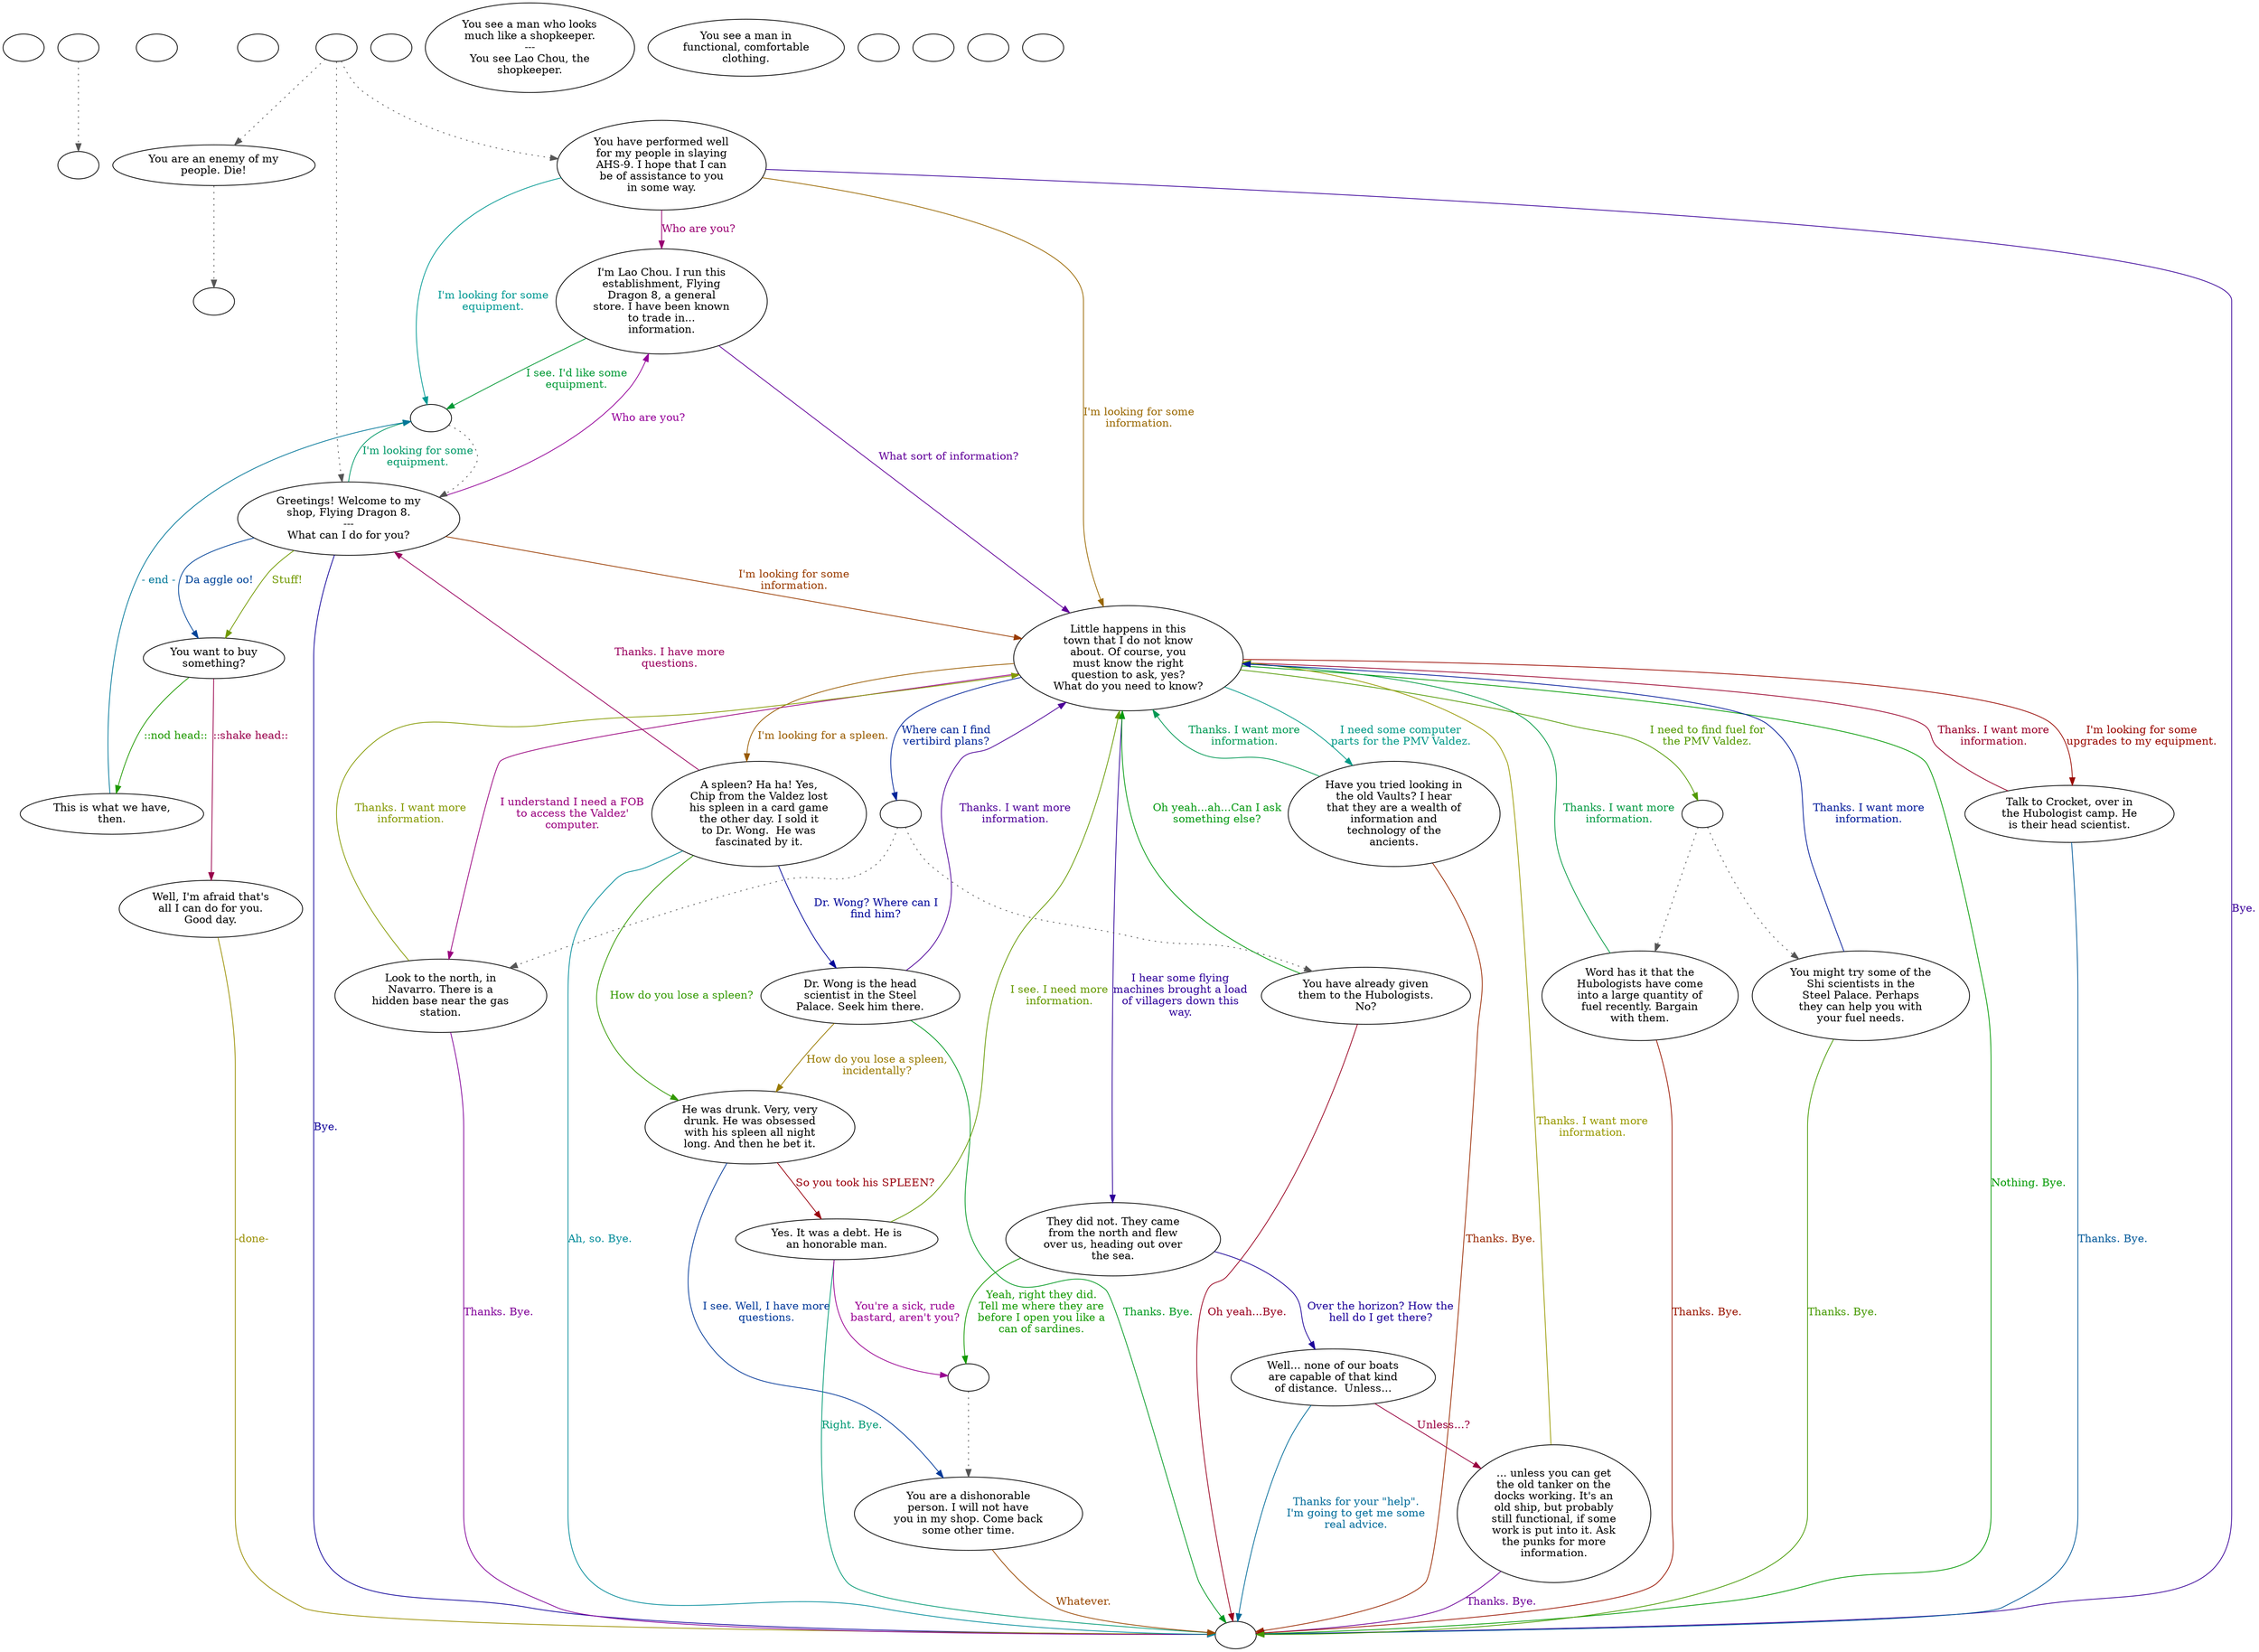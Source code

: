 digraph fclaocho {
  "checkPartyMembersNearDoor" [style=filled       fillcolor="#FFFFFF"       color="#000000"]
  "checkPartyMembersNearDoor" [label=""]
  "old_pickup_p_proc" [style=filled       fillcolor="#FFFFFF"       color="#000000"]
  "old_pickup_p_proc" [label=""]
  "pickup_p_proc" [style=filled       fillcolor="#FFFFFF"       color="#000000"]
  "pickup_p_proc" -> "old_pickup_p_proc" [style=dotted color="#555555"]
  "pickup_p_proc" [label=""]
  "start" [style=filled       fillcolor="#FFFFFF"       color="#000000"]
  "start" [label=""]
  "critter_p_proc" [style=filled       fillcolor="#FFFFFF"       color="#000000"]
  "critter_p_proc" [label=""]
  "talk_p_proc" [style=filled       fillcolor="#FFFFFF"       color="#000000"]
  "talk_p_proc" -> "Node020" [style=dotted color="#555555"]
  "talk_p_proc" -> "Node021" [style=dotted color="#555555"]
  "talk_p_proc" -> "Node001" [style=dotted color="#555555"]
  "talk_p_proc" [label=""]
  "destroy_p_proc" [style=filled       fillcolor="#FFFFFF"       color="#000000"]
  "destroy_p_proc" [label=""]
  "look_at_p_proc" [style=filled       fillcolor="#FFFFFF"       color="#000000"]
  "look_at_p_proc" [label="You see a man who looks\nmuch like a shopkeeper.\n---\nYou see Lao Chou, the\nshopkeeper."]
  "description_p_proc" [style=filled       fillcolor="#FFFFFF"       color="#000000"]
  "description_p_proc" [label="You see a man in\nfunctional, comfortable\nclothing."]
  "use_skill_on_p_proc" [style=filled       fillcolor="#FFFFFF"       color="#000000"]
  "use_skill_on_p_proc" [label=""]
  "damage_p_proc" [style=filled       fillcolor="#FFFFFF"       color="#000000"]
  "damage_p_proc" [label=""]
  "map_enter_p_proc" [style=filled       fillcolor="#FFFFFF"       color="#000000"]
  "map_enter_p_proc" [label=""]
  "timed_event_p_proc" [style=filled       fillcolor="#FFFFFF"       color="#000000"]
  "timed_event_p_proc" [label=""]
  "Node998" [style=filled       fillcolor="#FFFFFF"       color="#000000"]
  "Node998" [label=""]
  "Node999" [style=filled       fillcolor="#FFFFFF"       color="#000000"]
  "Node999" [label=""]
  "Node001" [style=filled       fillcolor="#FFFFFF"       color="#000000"]
  "Node001" [label="Greetings! Welcome to my\nshop, Flying Dragon 8.\n---\nWhat can I do for you?"]
  "Node001" -> "Node002" [label="Da aggle oo!" color="#004499" fontcolor="#004499"]
  "Node001" -> "Node002" [label="Stuff!" color="#719900" fontcolor="#719900"]
  "Node001" -> "Node005" [label="Who are you?" color="#940099" fontcolor="#940099"]
  "Node001" -> "NodeBarter" [label="I'm looking for some\nequipment." color="#009968" fontcolor="#009968"]
  "Node001" -> "Node006" [label="I'm looking for some\ninformation." color="#993B00" fontcolor="#993B00"]
  "Node001" -> "Node999" [label="Bye." color="#0E0099" fontcolor="#0E0099"]
  "Node002" [style=filled       fillcolor="#FFFFFF"       color="#000000"]
  "Node002" [label="You want to buy\nsomething?"]
  "Node002" -> "Node003" [label="::nod head::" color="#1E9900" fontcolor="#1E9900"]
  "Node002" -> "Node004" [label="::shake head::" color="#99004B" fontcolor="#99004B"]
  "Node003" [style=filled       fillcolor="#FFFFFF"       color="#000000"]
  "Node003" [label="This is what we have,\nthen."]
  "Node003" -> "NodeBarter" [label="- end -" color="#007799" fontcolor="#007799"]
  "Node004" [style=filled       fillcolor="#FFFFFF"       color="#000000"]
  "Node004" [label="Well, I'm afraid that's\nall I can do for you.\nGood day."]
  "Node004" -> "Node999" [label="-done-" color="#998E00" fontcolor="#998E00"]
  "Node005" [style=filled       fillcolor="#FFFFFF"       color="#000000"]
  "Node005" [label="I'm Lao Chou. I run this\nestablishment, Flying\nDragon 8, a general\nstore. I have been known\nto trade in...\ninformation."]
  "Node005" -> "Node006" [label="What sort of information?" color="#610099" fontcolor="#610099"]
  "Node005" -> "NodeBarter" [label="I see. I'd like some\nequipment." color="#009935" fontcolor="#009935"]
  "Node006" [style=filled       fillcolor="#FFFFFF"       color="#000000"]
  "Node006" [label="Little happens in this\ntown that I do not know\nabout. Of course, you\nmust know the right\nquestion to ask, yes?\nWhat do you need to know?"]
  "Node006" -> "Node007" [label="I'm looking for some\nupgrades to my equipment." color="#990800" fontcolor="#990800"]
  "Node006" -> "Node822" [label="Where can I find\nvertibird plans?" color="#002599" fontcolor="#002599"]
  "Node006" -> "Node01819" [label="I need to find fuel for\nthe PMV Valdez." color="#519900" fontcolor="#519900"]
  "Node006" -> "Node008" [label="I understand I need a FOB\nto access the Valdez'\ncomputer." color="#99007E" fontcolor="#99007E"]
  "Node006" -> "Node009" [label="I need some computer\nparts for the PMV Valdez." color="#009987" fontcolor="#009987"]
  "Node006" -> "Node010" [label="I'm looking for a spleen." color="#995B00" fontcolor="#995B00"]
  "Node006" -> "Node015" [label="I hear some flying\nmachines brought a load\nof villagers down this\nway." color="#2E0099" fontcolor="#2E0099"]
  "Node006" -> "Node999" [label="Nothing. Bye." color="#009901" fontcolor="#009901"]
  "Node007" [style=filled       fillcolor="#FFFFFF"       color="#000000"]
  "Node007" [label="Talk to Crocket, over in\nthe Hubologist camp. He\nis their head scientist."]
  "Node007" -> "Node006" [label="Thanks. I want more\ninformation." color="#99002B" fontcolor="#99002B"]
  "Node007" -> "Node999" [label="Thanks. Bye." color="#005899" fontcolor="#005899"]
  "Node008" [style=filled       fillcolor="#FFFFFF"       color="#000000"]
  "Node008" [label="Look to the north, in\nNavarro. There is a\nhidden base near the gas\nstation."]
  "Node008" -> "Node006" [label="Thanks. I want more\ninformation." color="#849900" fontcolor="#849900"]
  "Node008" -> "Node999" [label="Thanks. Bye." color="#810099" fontcolor="#810099"]
  "Node009" [style=filled       fillcolor="#FFFFFF"       color="#000000"]
  "Node009" [label="Have you tried looking in\nthe old Vaults? I hear\nthat they are a wealth of\ninformation and\ntechnology of the\nancients."]
  "Node009" -> "Node006" [label="Thanks. I want more\ninformation." color="#009954" fontcolor="#009954"]
  "Node009" -> "Node999" [label="Thanks. Bye." color="#992800" fontcolor="#992800"]
  "Node010" [style=filled       fillcolor="#FFFFFF"       color="#000000"]
  "Node010" [label="A spleen? Ha ha! Yes,\nChip from the Valdez lost\nhis spleen in a card game\nthe other day. I sold it\nto Dr. Wong.  He was\nfascinated by it."]
  "Node010" -> "Node011" [label="Dr. Wong? Where can I\nfind him?" color="#000599" fontcolor="#000599"]
  "Node010" -> "Node012" [label="How do you lose a spleen?" color="#329900" fontcolor="#329900"]
  "Node010" -> "Node001" [label="Thanks. I have more\nquestions." color="#99005E" fontcolor="#99005E"]
  "Node010" -> "Node999" [label="Ah, so. Bye." color="#008B99" fontcolor="#008B99"]
  "Node011" [style=filled       fillcolor="#FFFFFF"       color="#000000"]
  "Node011" [label="Dr. Wong is the head\nscientist in the Steel\nPalace. Seek him there."]
  "Node011" -> "Node012" [label="How do you lose a spleen,\nincidentally?" color="#997A00" fontcolor="#997A00"]
  "Node011" -> "Node006" [label="Thanks. I want more\ninformation." color="#4E0099" fontcolor="#4E0099"]
  "Node011" -> "Node999" [label="Thanks. Bye." color="#009921" fontcolor="#009921"]
  "Node012" [style=filled       fillcolor="#FFFFFF"       color="#000000"]
  "Node012" [label="He was drunk. Very, very\ndrunk. He was obsessed\nwith his spleen all night\nlong. And then he bet it."]
  "Node012" -> "Node013" [label="So you took his SPLEEN?" color="#99000C" fontcolor="#99000C"]
  "Node012" -> "Node014" [label="I see. Well, I have more\nquestions." color="#003899" fontcolor="#003899"]
  "Node013" [style=filled       fillcolor="#FFFFFF"       color="#000000"]
  "Node013" [label="Yes. It was a debt. He is\nan honorable man."]
  "Node013" -> "Node006" [label="I see. I need more\ninformation." color="#659900" fontcolor="#659900"]
  "Node013" -> "Node014a" [label="You're a sick, rude\nbastard, aren't you?" color="#990092" fontcolor="#990092"]
  "Node013" -> "Node999" [label="Right. Bye." color="#009974" fontcolor="#009974"]
  "Node014" [style=filled       fillcolor="#FFFFFF"       color="#000000"]
  "Node014" [label="You are a dishonorable\nperson. I will not have\nyou in my shop. Come back\nsome other time."]
  "Node014" -> "Node999" [label="Whatever." color="#994700" fontcolor="#994700"]
  "Node015" [style=filled       fillcolor="#FFFFFF"       color="#000000"]
  "Node015" [label="They did not. They came\nfrom the north and flew\nover us, heading out over\nthe sea."]
  "Node015" -> "Node016" [label="Over the horizon? How the\nhell do I get there?" color="#1B0099" fontcolor="#1B0099"]
  "Node015" -> "Node014a" [label="Yeah, right they did.\nTell me where they are\nbefore I open you like a\ncan of sardines." color="#129900" fontcolor="#129900"]
  "Node016" [style=filled       fillcolor="#FFFFFF"       color="#000000"]
  "Node016" [label="Well... none of our boats\nare capable of that kind\nof distance.  Unless..."]
  "Node016" -> "Node017" [label="Unless...?" color="#99003F" fontcolor="#99003F"]
  "Node016" -> "Node999" [label="Thanks for your \"help\".\nI'm going to get me some\nreal advice." color="#006B99" fontcolor="#006B99"]
  "Node017" [style=filled       fillcolor="#FFFFFF"       color="#000000"]
  "Node017" [label="... unless you can get\nthe old tanker on the\ndocks working. It's an\nold ship, but probably\nstill functional, if some\nwork is put into it. Ask\nthe punks for more\ninformation."]
  "Node017" -> "Node006" [label="Thanks. I want more\ninformation." color="#989900" fontcolor="#989900"]
  "Node017" -> "Node999" [label="Thanks. Bye." color="#6D0099" fontcolor="#6D0099"]
  "Node018" [style=filled       fillcolor="#FFFFFF"       color="#000000"]
  "Node018" [label="Word has it that the\nHubologists have come\ninto a large quantity of\nfuel recently. Bargain\nwith them."]
  "Node018" -> "Node006" [label="Thanks. I want more\ninformation." color="#009941" fontcolor="#009941"]
  "Node018" -> "Node999" [label="Thanks. Bye." color="#991400" fontcolor="#991400"]
  "Node019" [style=filled       fillcolor="#FFFFFF"       color="#000000"]
  "Node019" [label="You might try some of the\nShi scientists in the\nSteel Palace. Perhaps\nthey can help you with\nyour fuel needs."]
  "Node019" -> "Node006" [label="Thanks. I want more\ninformation." color="#001999" fontcolor="#001999"]
  "Node019" -> "Node999" [label="Thanks. Bye." color="#459900" fontcolor="#459900"]
  "Node020" [style=filled       fillcolor="#FFFFFF"       color="#000000"]
  "Node020" -> "Node998" [style=dotted color="#555555"]
  "Node020" [label="You are an enemy of my\npeople. Die!"]
  "Node021" [style=filled       fillcolor="#FFFFFF"       color="#000000"]
  "Node021" [label="You have performed well\nfor my people in slaying\nAHS-9. I hope that I can\nbe of assistance to you\nin some way."]
  "Node021" -> "Node005" [label="Who are you?" color="#990072" fontcolor="#990072"]
  "Node021" -> "NodeBarter" [label="I'm looking for some\nequipment." color="#009993" fontcolor="#009993"]
  "Node021" -> "Node006" [label="I'm looking for some\ninformation." color="#996700" fontcolor="#996700"]
  "Node021" -> "Node999" [label="Bye." color="#3A0099" fontcolor="#3A0099"]
  "Node022" [style=filled       fillcolor="#FFFFFF"       color="#000000"]
  "Node022" [label="You have already given\nthem to the Hubologists.\nNo?"]
  "Node022" -> "Node006" [label="Oh yeah...ah...Can I ask\nsomething else?" color="#00990E" fontcolor="#00990E"]
  "Node022" -> "Node999" [label="Oh yeah...Bye." color="#99001F" fontcolor="#99001F"]
  "NodeBarter" [style=filled       fillcolor="#FFFFFF"       color="#000000"]
  "NodeBarter" -> "Node001" [style=dotted color="#555555"]
  "NodeBarter" [label=""]
  "Node01819" [style=filled       fillcolor="#FFFFFF"       color="#000000"]
  "Node01819" -> "Node018" [style=dotted color="#555555"]
  "Node01819" -> "Node019" [style=dotted color="#555555"]
  "Node01819" [label=""]
  "Node822" [style=filled       fillcolor="#FFFFFF"       color="#000000"]
  "Node822" -> "Node008" [style=dotted color="#555555"]
  "Node822" -> "Node022" [style=dotted color="#555555"]
  "Node822" [label=""]
  "Node014a" [style=filled       fillcolor="#FFFFFF"       color="#000000"]
  "Node014a" -> "Node014" [style=dotted color="#555555"]
  "Node014a" [label=""]
}